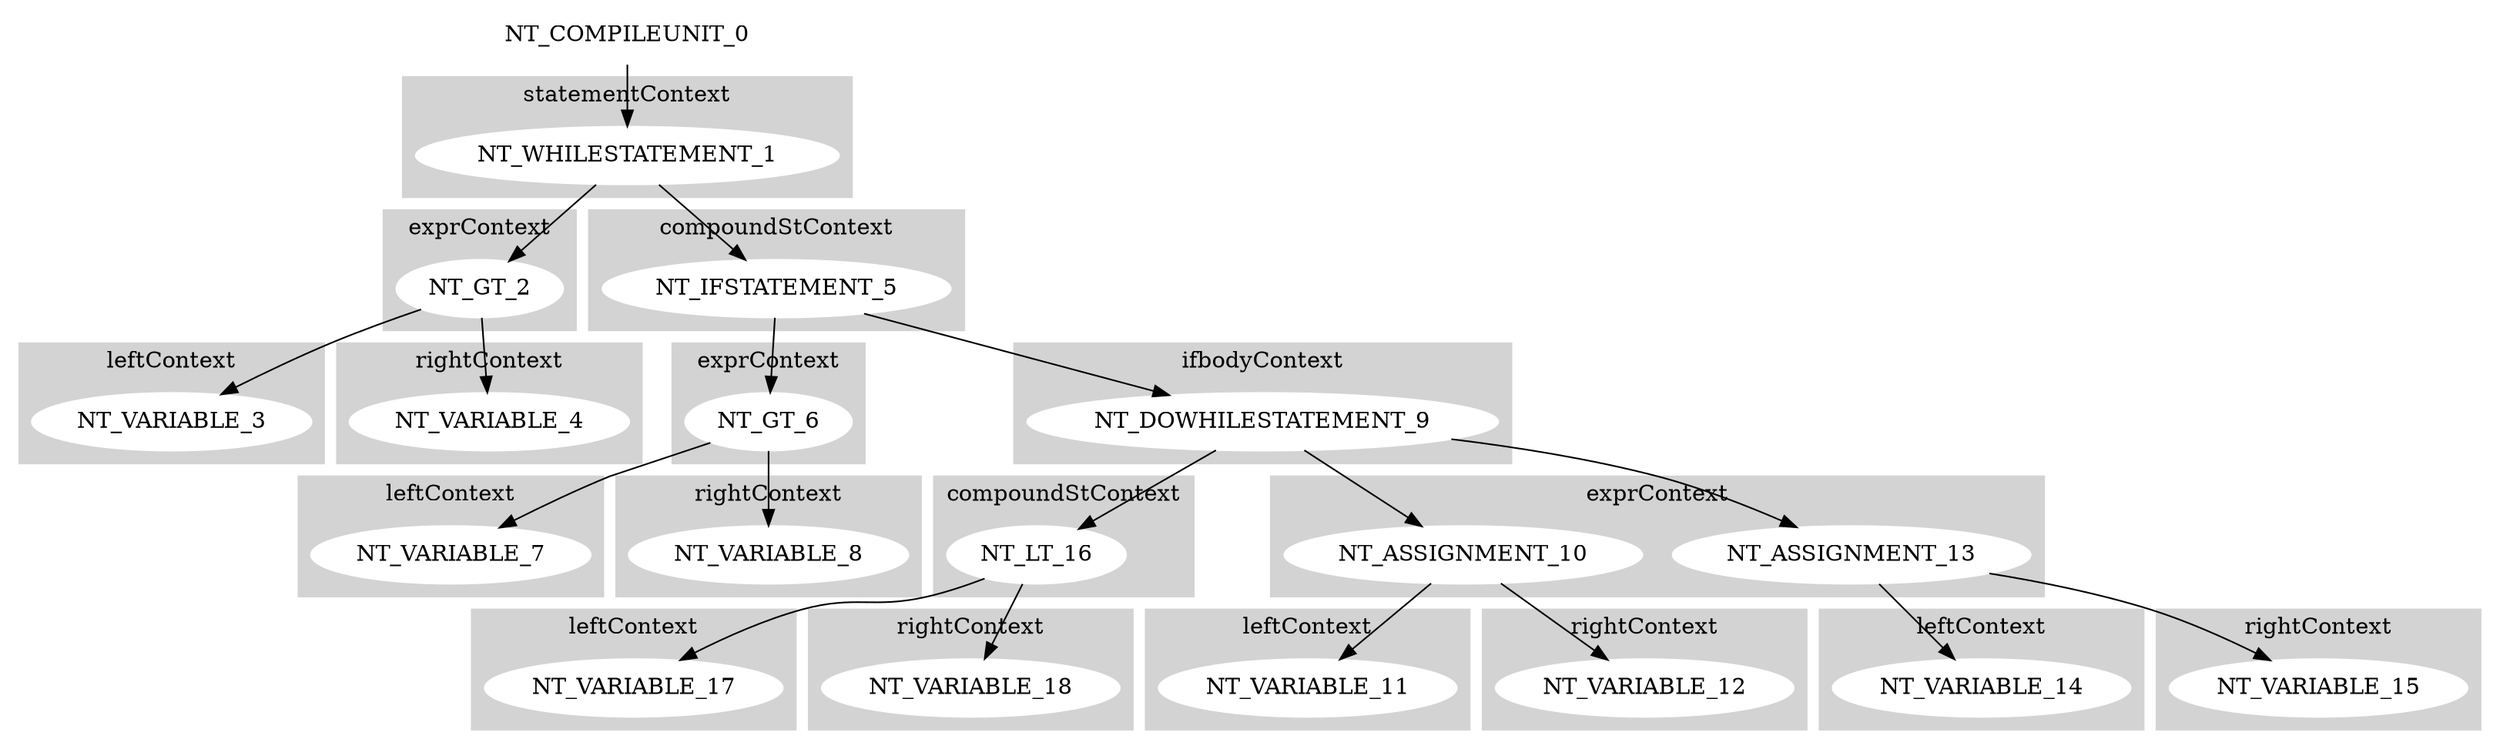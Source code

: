 digraph G{
node [style=filled,color=white];
style=filled;
color=lightgrey;
subgraph cluster0{
node [style=filled,color=white];
style=filled;
color=lightgrey;
NT_WHILESTATEMENT_1;label="statementContext";
}
subgraph cluster1{
node [style=filled,color=white];
style=filled;
color=lightgrey;
label="functionDefinitionContext";
}
NT_COMPILEUNIT_0->NT_WHILESTATEMENT_1;
subgraph cluster2{
node [style=filled,color=white];
style=filled;
color=lightgrey;
NT_GT_2;label="exprContext";
}
subgraph cluster3{
node [style=filled,color=white];
style=filled;
color=lightgrey;
NT_IFSTATEMENT_5;label="compoundStContext";
}
NT_WHILESTATEMENT_1->NT_GT_2;
subgraph cluster4{
node [style=filled,color=white];
style=filled;
color=lightgrey;
NT_VARIABLE_3;label="leftContext";
}
subgraph cluster5{
node [style=filled,color=white];
style=filled;
color=lightgrey;
NT_VARIABLE_4;label="rightContext";
}
NT_GT_2->NT_VARIABLE_3;
NT_GT_2->NT_VARIABLE_4;
NT_WHILESTATEMENT_1->NT_IFSTATEMENT_5;
subgraph cluster6{
node [style=filled,color=white];
style=filled;
color=lightgrey;
NT_GT_6;label="exprContext";
}
subgraph cluster7{
node [style=filled,color=white];
style=filled;
color=lightgrey;
NT_DOWHILESTATEMENT_9;label="ifbodyContext";
}
subgraph cluster8{
node [style=filled,color=white];
style=filled;
color=lightgrey;
label="elsebodyContext";
}
NT_IFSTATEMENT_5->NT_GT_6;
subgraph cluster9{
node [style=filled,color=white];
style=filled;
color=lightgrey;
NT_VARIABLE_7;label="leftContext";
}
subgraph cluster10{
node [style=filled,color=white];
style=filled;
color=lightgrey;
NT_VARIABLE_8;label="rightContext";
}
NT_GT_6->NT_VARIABLE_7;
NT_GT_6->NT_VARIABLE_8;
NT_IFSTATEMENT_5->NT_DOWHILESTATEMENT_9;
subgraph cluster11{
node [style=filled,color=white];
style=filled;
color=lightgrey;
NT_LT_16;label="compoundStContext";
}
subgraph cluster12{
node [style=filled,color=white];
style=filled;
color=lightgrey;
NT_ASSIGNMENT_10;NT_ASSIGNMENT_13;label="exprContext";
}
NT_DOWHILESTATEMENT_9->NT_ASSIGNMENT_10;
subgraph cluster13{
node [style=filled,color=white];
style=filled;
color=lightgrey;
NT_VARIABLE_11;label="leftContext";
}
subgraph cluster14{
node [style=filled,color=white];
style=filled;
color=lightgrey;
NT_VARIABLE_12;label="rightContext";
}
NT_ASSIGNMENT_10->NT_VARIABLE_11;
NT_ASSIGNMENT_10->NT_VARIABLE_12;
NT_DOWHILESTATEMENT_9->NT_ASSIGNMENT_13;
subgraph cluster15{
node [style=filled,color=white];
style=filled;
color=lightgrey;
NT_VARIABLE_14;label="leftContext";
}
subgraph cluster16{
node [style=filled,color=white];
style=filled;
color=lightgrey;
NT_VARIABLE_15;label="rightContext";
}
NT_ASSIGNMENT_13->NT_VARIABLE_14;
NT_ASSIGNMENT_13->NT_VARIABLE_15;
NT_DOWHILESTATEMENT_9->NT_LT_16;
subgraph cluster17{
node [style=filled,color=white];
style=filled;
color=lightgrey;
NT_VARIABLE_17;label="leftContext";
}
subgraph cluster18{
node [style=filled,color=white];
style=filled;
color=lightgrey;
NT_VARIABLE_18;label="rightContext";
}
NT_LT_16->NT_VARIABLE_17;
NT_LT_16->NT_VARIABLE_18;
}

